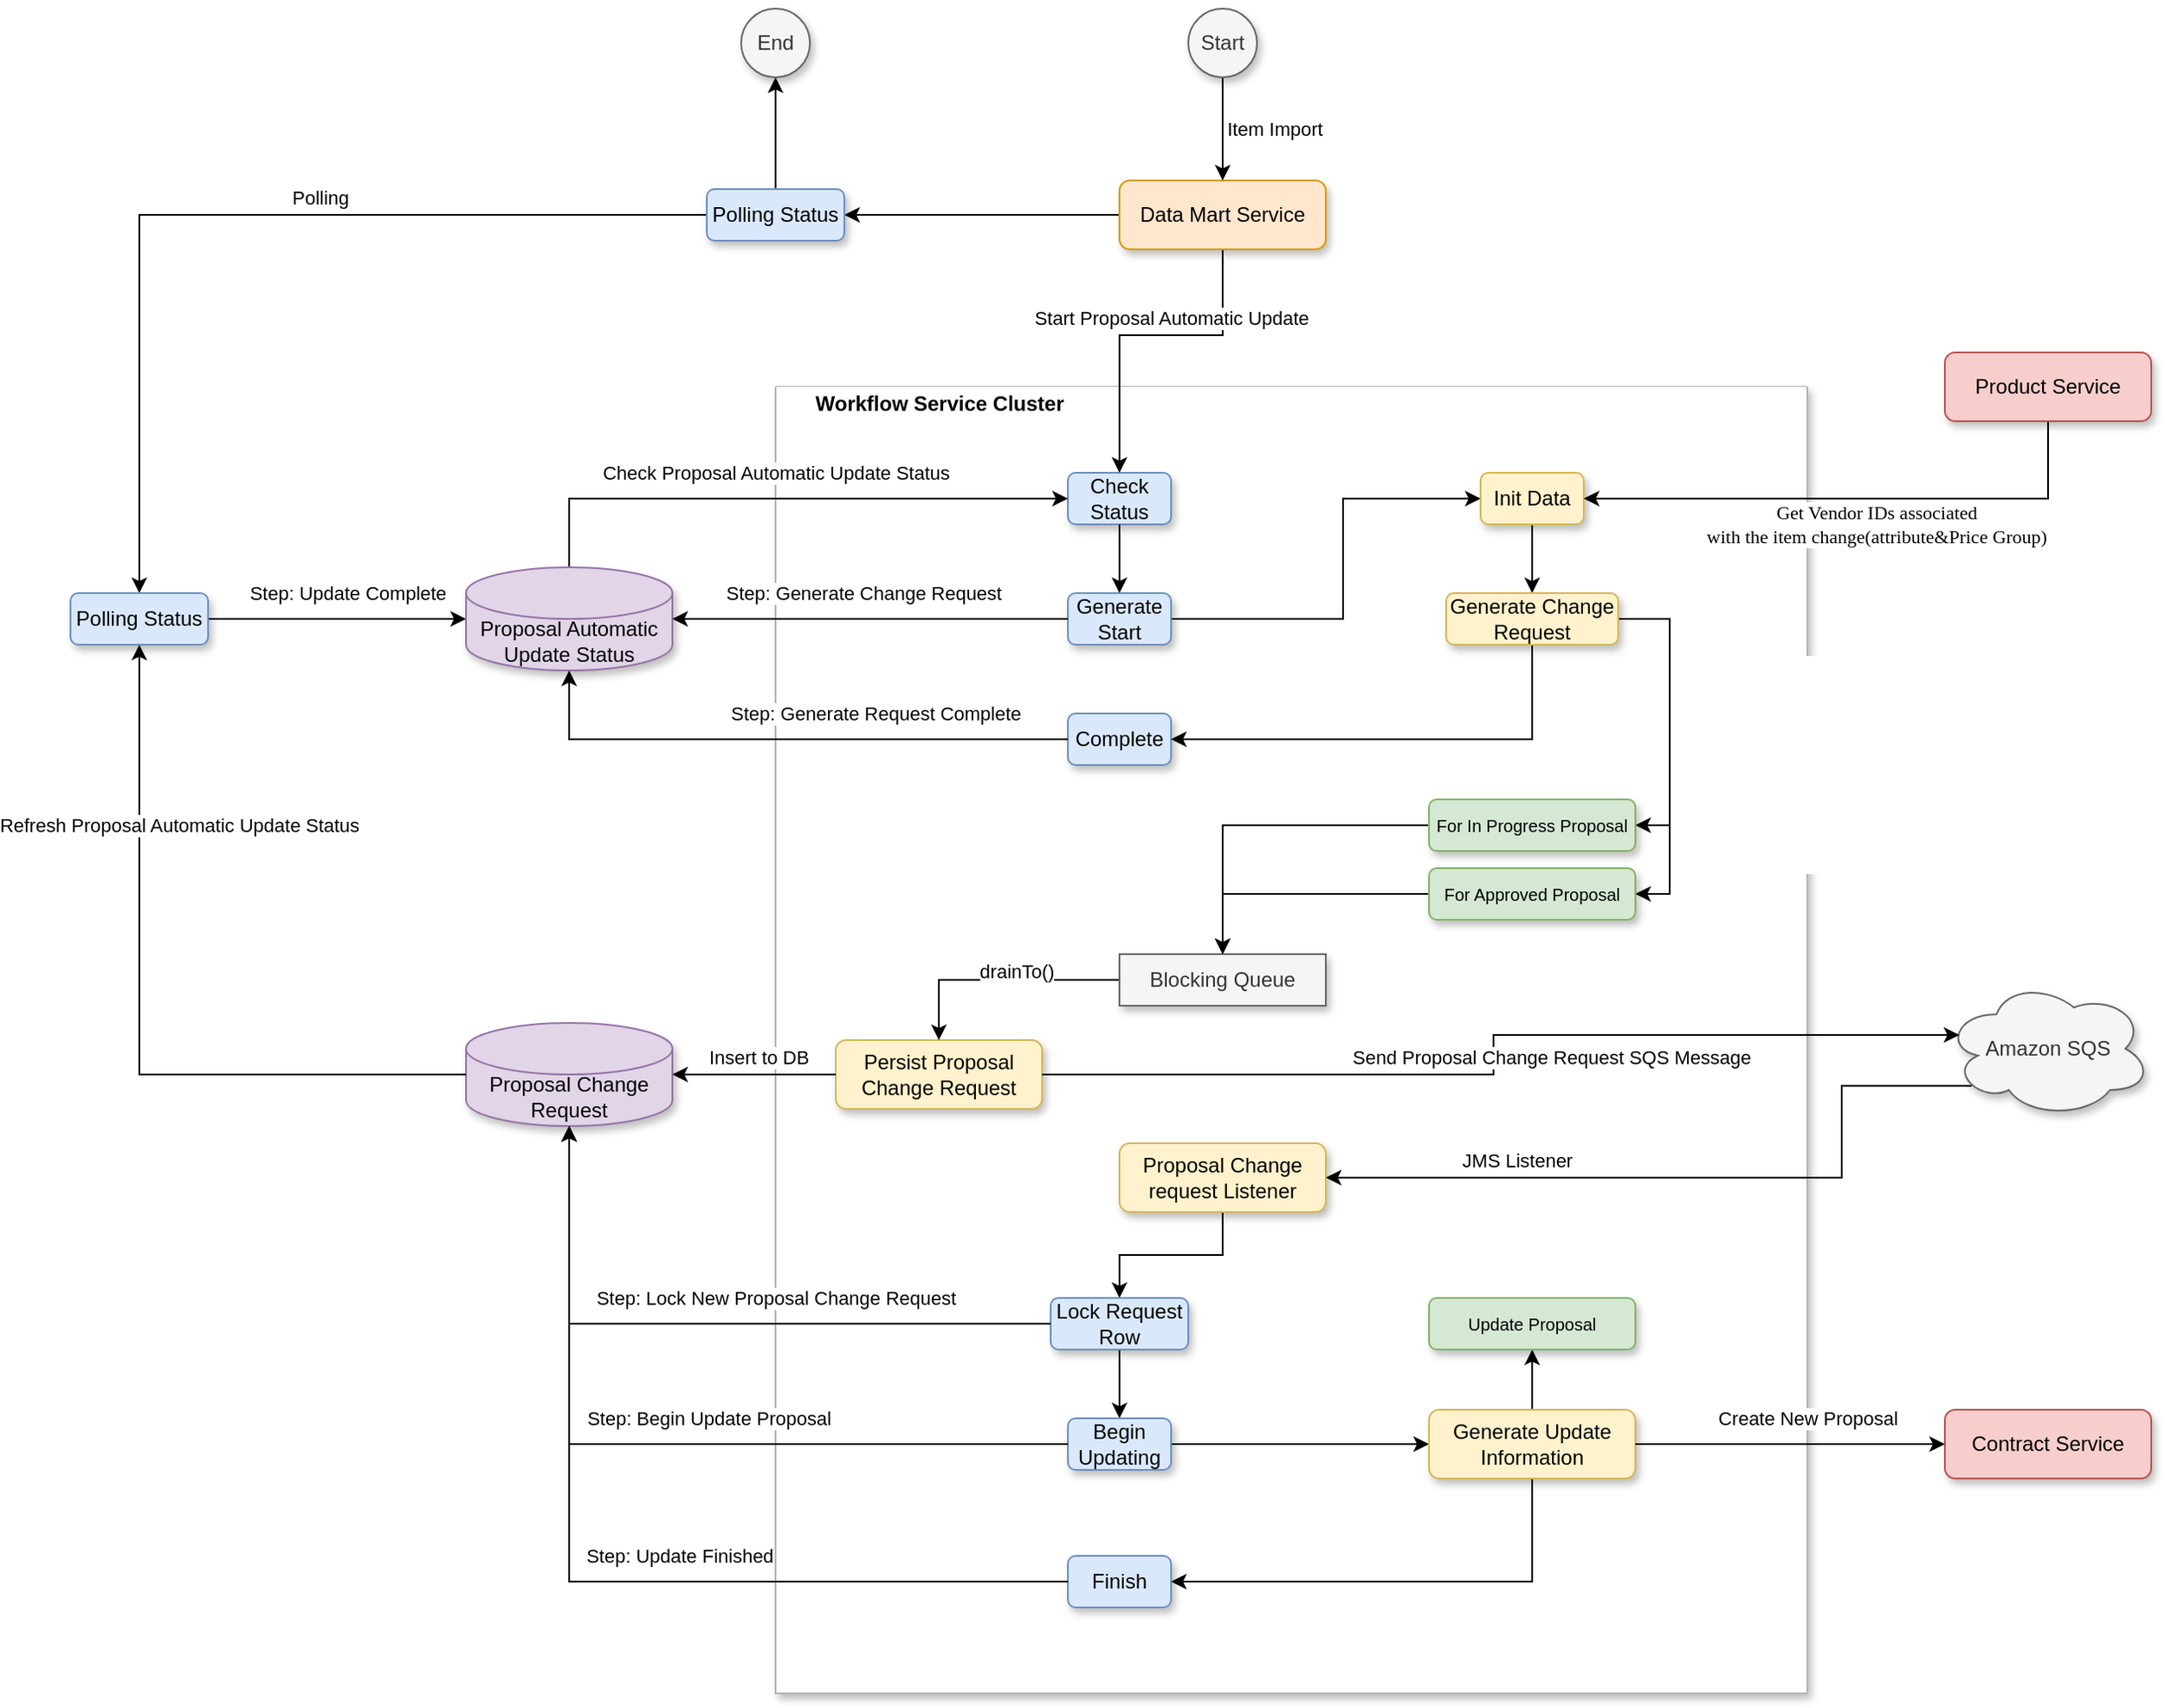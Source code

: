 <mxfile version="14.9.0" type="github">
  <diagram id="WuUDHX4D9Wj2sy13uxU2" name="Page-1">
    <mxGraphModel dx="2012" dy="735" grid="1" gridSize="10" guides="1" tooltips="1" connect="1" arrows="1" fold="1" page="1" pageScale="1" pageWidth="827" pageHeight="1169" math="0" shadow="0">
      <root>
        <mxCell id="0" />
        <mxCell id="1" parent="0" />
        <mxCell id="KioYTHHMgIBDGEMII4tl-15" value="" style="swimlane;startSize=0;verticalAlign=middle;shadow=1;fillColor=#f5f5f5;gradientDirection=west;swimlaneFillColor=#ffffff;fontColor=#333333;sketch=0;glass=0;strokeColor=#B3B3B3;" vertex="1" parent="1">
          <mxGeometry x="200" y="240" width="600" height="760" as="geometry">
            <mxRectangle x="340" y="320" width="50" height="40" as="alternateBounds" />
          </mxGeometry>
        </mxCell>
        <mxCell id="KioYTHHMgIBDGEMII4tl-18" value="&lt;font style=&quot;font-size: 12px&quot;&gt;&lt;b&gt;Workflow Service Cluster&lt;/b&gt;&lt;/font&gt;" style="text;html=1;align=center;verticalAlign=middle;resizable=0;points=[];autosize=1;strokeColor=none;shadow=0;" vertex="1" parent="KioYTHHMgIBDGEMII4tl-15">
          <mxGeometry x="15" width="160" height="20" as="geometry" />
        </mxCell>
        <mxCell id="KioYTHHMgIBDGEMII4tl-14" value="&lt;font style=&quot;font-size: 12px&quot;&gt;Check Status&lt;/font&gt;" style="rounded=1;whiteSpace=wrap;html=1;fillColor=#dae8fc;strokeColor=#6c8ebf;shadow=1;" vertex="1" parent="KioYTHHMgIBDGEMII4tl-15">
          <mxGeometry x="170" y="50" width="60" height="30" as="geometry" />
        </mxCell>
        <mxCell id="KioYTHHMgIBDGEMII4tl-62" style="edgeStyle=orthogonalEdgeStyle;rounded=0;orthogonalLoop=1;jettySize=auto;html=1;entryX=1;entryY=0.5;entryDx=0;entryDy=0;exitX=1;exitY=0.5;exitDx=0;exitDy=0;" edge="1" parent="KioYTHHMgIBDGEMII4tl-15" source="KioYTHHMgIBDGEMII4tl-78" target="KioYTHHMgIBDGEMII4tl-61">
          <mxGeometry relative="1" as="geometry" />
        </mxCell>
        <mxCell id="KioYTHHMgIBDGEMII4tl-63" style="edgeStyle=orthogonalEdgeStyle;rounded=0;orthogonalLoop=1;jettySize=auto;html=1;entryX=1;entryY=0.5;entryDx=0;entryDy=0;exitX=1;exitY=0.5;exitDx=0;exitDy=0;" edge="1" parent="KioYTHHMgIBDGEMII4tl-15" source="KioYTHHMgIBDGEMII4tl-78" target="KioYTHHMgIBDGEMII4tl-52">
          <mxGeometry relative="1" as="geometry" />
        </mxCell>
        <mxCell id="KioYTHHMgIBDGEMII4tl-71" style="edgeStyle=orthogonalEdgeStyle;rounded=0;orthogonalLoop=1;jettySize=auto;html=1;entryX=0;entryY=0.5;entryDx=0;entryDy=0;" edge="1" parent="KioYTHHMgIBDGEMII4tl-15" source="KioYTHHMgIBDGEMII4tl-32" target="KioYTHHMgIBDGEMII4tl-74">
          <mxGeometry relative="1" as="geometry">
            <Array as="points">
              <mxPoint x="330" y="135" />
              <mxPoint x="330" y="65" />
            </Array>
          </mxGeometry>
        </mxCell>
        <mxCell id="KioYTHHMgIBDGEMII4tl-32" value="Generate Start" style="whiteSpace=wrap;html=1;rounded=1;shadow=1;strokeColor=#6c8ebf;fillColor=#dae8fc;" vertex="1" parent="KioYTHHMgIBDGEMII4tl-15">
          <mxGeometry x="170" y="120" width="60" height="30" as="geometry" />
        </mxCell>
        <mxCell id="KioYTHHMgIBDGEMII4tl-33" value="" style="edgeStyle=orthogonalEdgeStyle;rounded=0;orthogonalLoop=1;jettySize=auto;html=1;" edge="1" parent="KioYTHHMgIBDGEMII4tl-15" source="KioYTHHMgIBDGEMII4tl-14" target="KioYTHHMgIBDGEMII4tl-32">
          <mxGeometry relative="1" as="geometry" />
        </mxCell>
        <mxCell id="KioYTHHMgIBDGEMII4tl-45" value="Persist Proposal Change Request" style="whiteSpace=wrap;html=1;rounded=1;shadow=1;strokeColor=#d6b656;fillColor=#fff2cc;" vertex="1" parent="KioYTHHMgIBDGEMII4tl-15">
          <mxGeometry x="35" y="380" width="120" height="40" as="geometry" />
        </mxCell>
        <mxCell id="KioYTHHMgIBDGEMII4tl-66" style="edgeStyle=orthogonalEdgeStyle;rounded=0;orthogonalLoop=1;jettySize=auto;html=1;entryX=0.5;entryY=0;entryDx=0;entryDy=0;" edge="1" parent="KioYTHHMgIBDGEMII4tl-15" source="KioYTHHMgIBDGEMII4tl-51" target="KioYTHHMgIBDGEMII4tl-45">
          <mxGeometry relative="1" as="geometry" />
        </mxCell>
        <mxCell id="KioYTHHMgIBDGEMII4tl-67" value="drainTo()" style="edgeLabel;html=1;align=center;verticalAlign=middle;resizable=0;points=[];" vertex="1" connectable="0" parent="KioYTHHMgIBDGEMII4tl-66">
          <mxGeometry x="-0.222" y="-1" relative="1" as="geometry">
            <mxPoint x="-6" y="-4" as="offset" />
          </mxGeometry>
        </mxCell>
        <mxCell id="KioYTHHMgIBDGEMII4tl-51" value="Blocking Queue" style="rounded=0;whiteSpace=wrap;html=1;shadow=1;glass=0;sketch=0;strokeColor=#666666;fillColor=#f5f5f5;verticalAlign=middle;fontColor=#333333;" vertex="1" parent="KioYTHHMgIBDGEMII4tl-15">
          <mxGeometry x="200" y="330" width="120" height="30" as="geometry" />
        </mxCell>
        <mxCell id="KioYTHHMgIBDGEMII4tl-81" style="edgeStyle=orthogonalEdgeStyle;rounded=0;orthogonalLoop=1;jettySize=auto;html=1;" edge="1" parent="KioYTHHMgIBDGEMII4tl-15" source="KioYTHHMgIBDGEMII4tl-52" target="KioYTHHMgIBDGEMII4tl-51">
          <mxGeometry relative="1" as="geometry" />
        </mxCell>
        <mxCell id="KioYTHHMgIBDGEMII4tl-52" value="&lt;font style=&quot;font-size: 10px&quot;&gt;For In Progress Proposal&lt;/font&gt;" style="whiteSpace=wrap;html=1;rounded=1;shadow=1;strokeColor=#82b366;fillColor=#d5e8d4;" vertex="1" parent="KioYTHHMgIBDGEMII4tl-15">
          <mxGeometry x="380" y="240" width="120" height="30" as="geometry" />
        </mxCell>
        <mxCell id="KioYTHHMgIBDGEMII4tl-82" style="edgeStyle=orthogonalEdgeStyle;rounded=0;orthogonalLoop=1;jettySize=auto;html=1;entryX=0.5;entryY=0;entryDx=0;entryDy=0;" edge="1" parent="KioYTHHMgIBDGEMII4tl-15" source="KioYTHHMgIBDGEMII4tl-61" target="KioYTHHMgIBDGEMII4tl-51">
          <mxGeometry relative="1" as="geometry" />
        </mxCell>
        <mxCell id="KioYTHHMgIBDGEMII4tl-61" value="&lt;font style=&quot;font-size: 10px&quot;&gt;For Approved Proposal&lt;/font&gt;" style="whiteSpace=wrap;html=1;rounded=1;shadow=1;strokeColor=#82b366;fillColor=#d5e8d4;" vertex="1" parent="KioYTHHMgIBDGEMII4tl-15">
          <mxGeometry x="380" y="280" width="120" height="30" as="geometry" />
        </mxCell>
        <mxCell id="KioYTHHMgIBDGEMII4tl-68" value="Complete" style="rounded=1;whiteSpace=wrap;html=1;fillColor=#dae8fc;strokeColor=#6c8ebf;shadow=1;" vertex="1" parent="KioYTHHMgIBDGEMII4tl-15">
          <mxGeometry x="170" y="190" width="60" height="30" as="geometry" />
        </mxCell>
        <mxCell id="KioYTHHMgIBDGEMII4tl-79" style="edgeStyle=orthogonalEdgeStyle;rounded=0;orthogonalLoop=1;jettySize=auto;html=1;entryX=0.5;entryY=0;entryDx=0;entryDy=0;" edge="1" parent="KioYTHHMgIBDGEMII4tl-15" source="KioYTHHMgIBDGEMII4tl-74" target="KioYTHHMgIBDGEMII4tl-78">
          <mxGeometry relative="1" as="geometry" />
        </mxCell>
        <mxCell id="KioYTHHMgIBDGEMII4tl-74" value="Init Data" style="whiteSpace=wrap;html=1;rounded=1;shadow=1;strokeColor=#d6b656;fillColor=#fff2cc;" vertex="1" parent="KioYTHHMgIBDGEMII4tl-15">
          <mxGeometry x="410" y="50" width="60" height="30" as="geometry" />
        </mxCell>
        <mxCell id="KioYTHHMgIBDGEMII4tl-80" style="edgeStyle=orthogonalEdgeStyle;rounded=0;orthogonalLoop=1;jettySize=auto;html=1;entryX=1;entryY=0.5;entryDx=0;entryDy=0;exitX=0.5;exitY=1;exitDx=0;exitDy=0;" edge="1" parent="KioYTHHMgIBDGEMII4tl-15" source="KioYTHHMgIBDGEMII4tl-78" target="KioYTHHMgIBDGEMII4tl-68">
          <mxGeometry relative="1" as="geometry" />
        </mxCell>
        <mxCell id="KioYTHHMgIBDGEMII4tl-78" value="Generate Change Request" style="whiteSpace=wrap;html=1;rounded=1;shadow=1;strokeColor=#d6b656;fillColor=#fff2cc;" vertex="1" parent="KioYTHHMgIBDGEMII4tl-15">
          <mxGeometry x="390" y="120" width="100" height="30" as="geometry" />
        </mxCell>
        <mxCell id="KioYTHHMgIBDGEMII4tl-89" style="edgeStyle=orthogonalEdgeStyle;rounded=0;orthogonalLoop=1;jettySize=auto;html=1;entryX=0.5;entryY=0;entryDx=0;entryDy=0;" edge="1" parent="KioYTHHMgIBDGEMII4tl-15" source="KioYTHHMgIBDGEMII4tl-85" target="KioYTHHMgIBDGEMII4tl-88">
          <mxGeometry relative="1" as="geometry" />
        </mxCell>
        <mxCell id="KioYTHHMgIBDGEMII4tl-85" value="Proposal Change request Listener" style="whiteSpace=wrap;html=1;rounded=1;shadow=1;strokeColor=#d6b656;fillColor=#fff2cc;" vertex="1" parent="KioYTHHMgIBDGEMII4tl-15">
          <mxGeometry x="200" y="440" width="120" height="40" as="geometry" />
        </mxCell>
        <mxCell id="KioYTHHMgIBDGEMII4tl-95" style="edgeStyle=orthogonalEdgeStyle;rounded=0;orthogonalLoop=1;jettySize=auto;html=1;entryX=0.5;entryY=0;entryDx=0;entryDy=0;" edge="1" parent="KioYTHHMgIBDGEMII4tl-15" source="KioYTHHMgIBDGEMII4tl-88" target="KioYTHHMgIBDGEMII4tl-92">
          <mxGeometry relative="1" as="geometry" />
        </mxCell>
        <mxCell id="KioYTHHMgIBDGEMII4tl-88" value="Lock Request Row" style="rounded=1;whiteSpace=wrap;html=1;fillColor=#dae8fc;strokeColor=#6c8ebf;shadow=1;" vertex="1" parent="KioYTHHMgIBDGEMII4tl-15">
          <mxGeometry x="160" y="530" width="80" height="30" as="geometry" />
        </mxCell>
        <mxCell id="KioYTHHMgIBDGEMII4tl-97" style="edgeStyle=orthogonalEdgeStyle;rounded=0;orthogonalLoop=1;jettySize=auto;html=1;entryX=0;entryY=0.5;entryDx=0;entryDy=0;" edge="1" parent="KioYTHHMgIBDGEMII4tl-15" source="KioYTHHMgIBDGEMII4tl-92" target="KioYTHHMgIBDGEMII4tl-96">
          <mxGeometry relative="1" as="geometry" />
        </mxCell>
        <mxCell id="KioYTHHMgIBDGEMII4tl-92" value="Begin Updating" style="rounded=1;whiteSpace=wrap;html=1;fillColor=#dae8fc;strokeColor=#6c8ebf;shadow=1;" vertex="1" parent="KioYTHHMgIBDGEMII4tl-15">
          <mxGeometry x="170" y="600" width="60" height="30" as="geometry" />
        </mxCell>
        <mxCell id="KioYTHHMgIBDGEMII4tl-102" style="edgeStyle=orthogonalEdgeStyle;rounded=0;orthogonalLoop=1;jettySize=auto;html=1;entryX=0.5;entryY=1;entryDx=0;entryDy=0;exitX=0.5;exitY=0;exitDx=0;exitDy=0;" edge="1" parent="KioYTHHMgIBDGEMII4tl-15" source="KioYTHHMgIBDGEMII4tl-96" target="KioYTHHMgIBDGEMII4tl-101">
          <mxGeometry relative="1" as="geometry" />
        </mxCell>
        <mxCell id="KioYTHHMgIBDGEMII4tl-108" style="edgeStyle=orthogonalEdgeStyle;rounded=0;orthogonalLoop=1;jettySize=auto;html=1;entryX=1;entryY=0.5;entryDx=0;entryDy=0;exitX=0.5;exitY=1;exitDx=0;exitDy=0;" edge="1" parent="KioYTHHMgIBDGEMII4tl-15" source="KioYTHHMgIBDGEMII4tl-96" target="KioYTHHMgIBDGEMII4tl-98">
          <mxGeometry relative="1" as="geometry" />
        </mxCell>
        <mxCell id="KioYTHHMgIBDGEMII4tl-96" value="Generate Update Information" style="whiteSpace=wrap;html=1;rounded=1;shadow=1;strokeColor=#d6b656;fillColor=#fff2cc;" vertex="1" parent="KioYTHHMgIBDGEMII4tl-15">
          <mxGeometry x="380" y="595" width="120" height="40" as="geometry" />
        </mxCell>
        <mxCell id="KioYTHHMgIBDGEMII4tl-98" value="Finish" style="rounded=1;whiteSpace=wrap;html=1;fillColor=#dae8fc;strokeColor=#6c8ebf;shadow=1;" vertex="1" parent="KioYTHHMgIBDGEMII4tl-15">
          <mxGeometry x="170" y="680" width="60" height="30" as="geometry" />
        </mxCell>
        <mxCell id="KioYTHHMgIBDGEMII4tl-101" value="&lt;font style=&quot;font-size: 10px&quot;&gt;Update Proposal&lt;/font&gt;" style="whiteSpace=wrap;html=1;rounded=1;shadow=1;strokeColor=#82b366;fillColor=#d5e8d4;" vertex="1" parent="KioYTHHMgIBDGEMII4tl-15">
          <mxGeometry x="380" y="530" width="120" height="30" as="geometry" />
        </mxCell>
        <mxCell id="KioYTHHMgIBDGEMII4tl-86" style="edgeStyle=orthogonalEdgeStyle;rounded=0;orthogonalLoop=1;jettySize=auto;html=1;entryX=1;entryY=0.5;entryDx=0;entryDy=0;exitX=0.13;exitY=0.77;exitDx=0;exitDy=0;exitPerimeter=0;" edge="1" parent="1" source="KioYTHHMgIBDGEMII4tl-1" target="KioYTHHMgIBDGEMII4tl-85">
          <mxGeometry relative="1" as="geometry">
            <Array as="points">
              <mxPoint x="820" y="647" />
              <mxPoint x="820" y="700" />
            </Array>
          </mxGeometry>
        </mxCell>
        <mxCell id="KioYTHHMgIBDGEMII4tl-87" value="JMS Listener" style="edgeLabel;html=1;align=center;verticalAlign=middle;resizable=0;points=[];" vertex="1" connectable="0" parent="KioYTHHMgIBDGEMII4tl-86">
          <mxGeometry x="0.484" y="-1" relative="1" as="geometry">
            <mxPoint y="-9" as="offset" />
          </mxGeometry>
        </mxCell>
        <mxCell id="KioYTHHMgIBDGEMII4tl-1" value="Amazon SQS" style="ellipse;shape=cloud;whiteSpace=wrap;html=1;fillColor=#f5f5f5;strokeColor=#666666;shadow=1;fontColor=#333333;" vertex="1" parent="1">
          <mxGeometry x="880" y="585" width="120" height="80" as="geometry" />
        </mxCell>
        <mxCell id="KioYTHHMgIBDGEMII4tl-19" style="edgeStyle=orthogonalEdgeStyle;rounded=0;orthogonalLoop=1;jettySize=auto;html=1;entryX=0.5;entryY=0;entryDx=0;entryDy=0;exitX=0.5;exitY=1;exitDx=0;exitDy=0;" edge="1" parent="1" source="KioYTHHMgIBDGEMII4tl-5" target="KioYTHHMgIBDGEMII4tl-14">
          <mxGeometry relative="1" as="geometry">
            <mxPoint x="380" y="60" as="targetPoint" />
            <Array as="points">
              <mxPoint x="460" y="210" />
              <mxPoint x="400" y="210" />
            </Array>
          </mxGeometry>
        </mxCell>
        <mxCell id="KioYTHHMgIBDGEMII4tl-20" value="Start Proposal Automatic Update" style="edgeLabel;html=1;align=center;verticalAlign=middle;resizable=0;points=[];" vertex="1" connectable="0" parent="KioYTHHMgIBDGEMII4tl-19">
          <mxGeometry x="0.334" y="2" relative="1" as="geometry">
            <mxPoint x="28" y="-27" as="offset" />
          </mxGeometry>
        </mxCell>
        <mxCell id="KioYTHHMgIBDGEMII4tl-109" style="edgeStyle=orthogonalEdgeStyle;rounded=0;orthogonalLoop=1;jettySize=auto;html=1;entryX=1;entryY=0.5;entryDx=0;entryDy=0;" edge="1" parent="1" source="KioYTHHMgIBDGEMII4tl-5" target="KioYTHHMgIBDGEMII4tl-110">
          <mxGeometry relative="1" as="geometry">
            <mxPoint x="230" y="140" as="targetPoint" />
          </mxGeometry>
        </mxCell>
        <mxCell id="KioYTHHMgIBDGEMII4tl-5" value="Data Mart Service" style="rounded=1;whiteSpace=wrap;html=1;fillColor=#ffe6cc;strokeColor=#d79b00;shadow=1;" vertex="1" parent="1">
          <mxGeometry x="400" y="120" width="120" height="40" as="geometry" />
        </mxCell>
        <mxCell id="KioYTHHMgIBDGEMII4tl-7" style="edgeStyle=orthogonalEdgeStyle;rounded=0;orthogonalLoop=1;jettySize=auto;html=1;entryX=0.5;entryY=0;entryDx=0;entryDy=0;" edge="1" parent="1" source="KioYTHHMgIBDGEMII4tl-6" target="KioYTHHMgIBDGEMII4tl-5">
          <mxGeometry relative="1" as="geometry" />
        </mxCell>
        <mxCell id="KioYTHHMgIBDGEMII4tl-8" value="Item Import" style="edgeLabel;html=1;align=center;verticalAlign=middle;resizable=0;points=[];" vertex="1" connectable="0" parent="KioYTHHMgIBDGEMII4tl-7">
          <mxGeometry x="-0.306" relative="1" as="geometry">
            <mxPoint x="30" y="9" as="offset" />
          </mxGeometry>
        </mxCell>
        <mxCell id="KioYTHHMgIBDGEMII4tl-6" value="Start" style="ellipse;whiteSpace=wrap;html=1;aspect=fixed;fillColor=#f5f5f5;strokeColor=#666666;fontColor=#333333;shadow=1;" vertex="1" parent="1">
          <mxGeometry x="440" y="20" width="40" height="40" as="geometry" />
        </mxCell>
        <mxCell id="KioYTHHMgIBDGEMII4tl-76" style="edgeStyle=orthogonalEdgeStyle;rounded=0;orthogonalLoop=1;jettySize=auto;html=1;entryX=1;entryY=0.5;entryDx=0;entryDy=0;exitX=0.5;exitY=1;exitDx=0;exitDy=0;" edge="1" parent="1" source="KioYTHHMgIBDGEMII4tl-13" target="KioYTHHMgIBDGEMII4tl-74">
          <mxGeometry relative="1" as="geometry">
            <Array as="points">
              <mxPoint x="940" y="305" />
            </Array>
          </mxGeometry>
        </mxCell>
        <mxCell id="KioYTHHMgIBDGEMII4tl-77" value="&lt;span style=&quot;font-family: &amp;#34;verdana&amp;#34;&quot;&gt;Get Vendor IDs associated &lt;br&gt;with the item change(attribute&amp;amp;Price Group)&lt;/span&gt;" style="edgeLabel;html=1;align=center;verticalAlign=middle;resizable=0;points=[];" vertex="1" connectable="0" parent="KioYTHHMgIBDGEMII4tl-76">
          <mxGeometry x="-0.311" y="-1" relative="1" as="geometry">
            <mxPoint x="-37" y="16" as="offset" />
          </mxGeometry>
        </mxCell>
        <mxCell id="KioYTHHMgIBDGEMII4tl-13" value="Product Service" style="rounded=1;whiteSpace=wrap;html=1;verticalAlign=middle;fillColor=#f8cecc;strokeColor=#b85450;shadow=1;" vertex="1" parent="1">
          <mxGeometry x="880" y="220" width="120" height="40" as="geometry" />
        </mxCell>
        <mxCell id="KioYTHHMgIBDGEMII4tl-21" value="Proposal Change Request" style="shape=cylinder3;whiteSpace=wrap;html=1;boundedLbl=1;backgroundOutline=1;size=15;shadow=1;fillColor=#e1d5e7;verticalAlign=middle;strokeColor=#9673a6;" vertex="1" parent="1">
          <mxGeometry x="20" y="610" width="120" height="60" as="geometry" />
        </mxCell>
        <mxCell id="KioYTHHMgIBDGEMII4tl-30" style="edgeStyle=orthogonalEdgeStyle;rounded=0;orthogonalLoop=1;jettySize=auto;html=1;entryX=0;entryY=0.5;entryDx=0;entryDy=0;exitX=0.5;exitY=0;exitDx=0;exitDy=0;exitPerimeter=0;" edge="1" parent="1" source="KioYTHHMgIBDGEMII4tl-27" target="KioYTHHMgIBDGEMII4tl-14">
          <mxGeometry relative="1" as="geometry" />
        </mxCell>
        <mxCell id="KioYTHHMgIBDGEMII4tl-31" value="Check Proposal Automatic Update Status" style="edgeLabel;html=1;align=center;verticalAlign=middle;resizable=0;points=[];" vertex="1" connectable="0" parent="KioYTHHMgIBDGEMII4tl-30">
          <mxGeometry x="-0.181" y="2" relative="1" as="geometry">
            <mxPoint x="25" y="-13" as="offset" />
          </mxGeometry>
        </mxCell>
        <mxCell id="KioYTHHMgIBDGEMII4tl-111" style="edgeStyle=orthogonalEdgeStyle;rounded=0;orthogonalLoop=1;jettySize=auto;html=1;exitX=0;exitY=0.5;exitDx=0;exitDy=0;exitPerimeter=0;entryX=0.5;entryY=1;entryDx=0;entryDy=0;" edge="1" parent="1" source="KioYTHHMgIBDGEMII4tl-21" target="KioYTHHMgIBDGEMII4tl-116">
          <mxGeometry relative="1" as="geometry">
            <mxPoint x="-70.0" y="650" as="sourcePoint" />
            <mxPoint x="-150" y="480" as="targetPoint" />
            <Array as="points">
              <mxPoint x="-170" y="640" />
            </Array>
          </mxGeometry>
        </mxCell>
        <mxCell id="KioYTHHMgIBDGEMII4tl-114" value="Refresh Proposal Automatic Update Status" style="edgeLabel;html=1;align=center;verticalAlign=middle;resizable=0;points=[];" vertex="1" connectable="0" parent="KioYTHHMgIBDGEMII4tl-111">
          <mxGeometry x="-0.212" y="-4" relative="1" as="geometry">
            <mxPoint x="6" y="-141" as="offset" />
          </mxGeometry>
        </mxCell>
        <mxCell id="KioYTHHMgIBDGEMII4tl-27" value="Proposal Automatic Update Status" style="shape=cylinder3;whiteSpace=wrap;html=1;boundedLbl=1;backgroundOutline=1;size=15;shadow=1;fillColor=#e1d5e7;verticalAlign=middle;strokeColor=#9673a6;" vertex="1" parent="1">
          <mxGeometry x="20" y="345" width="120" height="60" as="geometry" />
        </mxCell>
        <mxCell id="KioYTHHMgIBDGEMII4tl-34" style="edgeStyle=orthogonalEdgeStyle;rounded=0;orthogonalLoop=1;jettySize=auto;html=1;entryX=1;entryY=0.5;entryDx=0;entryDy=0;entryPerimeter=0;" edge="1" parent="1" source="KioYTHHMgIBDGEMII4tl-32" target="KioYTHHMgIBDGEMII4tl-27">
          <mxGeometry relative="1" as="geometry" />
        </mxCell>
        <mxCell id="KioYTHHMgIBDGEMII4tl-35" value="Step: Generate Change Request" style="edgeLabel;html=1;align=center;verticalAlign=middle;resizable=0;points=[];" vertex="1" connectable="0" parent="KioYTHHMgIBDGEMII4tl-34">
          <mxGeometry x="-0.151" y="-1" relative="1" as="geometry">
            <mxPoint x="-22" y="-14" as="offset" />
          </mxGeometry>
        </mxCell>
        <mxCell id="KioYTHHMgIBDGEMII4tl-46" style="edgeStyle=orthogonalEdgeStyle;rounded=0;orthogonalLoop=1;jettySize=auto;html=1;entryX=1;entryY=0.5;entryDx=0;entryDy=0;entryPerimeter=0;" edge="1" parent="1" source="KioYTHHMgIBDGEMII4tl-45" target="KioYTHHMgIBDGEMII4tl-21">
          <mxGeometry relative="1" as="geometry" />
        </mxCell>
        <mxCell id="KioYTHHMgIBDGEMII4tl-47" value="Insert to DB" style="edgeLabel;html=1;align=center;verticalAlign=middle;resizable=0;points=[];" vertex="1" connectable="0" parent="KioYTHHMgIBDGEMII4tl-46">
          <mxGeometry x="-0.265" y="3" relative="1" as="geometry">
            <mxPoint x="-10" y="-13" as="offset" />
          </mxGeometry>
        </mxCell>
        <mxCell id="KioYTHHMgIBDGEMII4tl-72" style="edgeStyle=orthogonalEdgeStyle;rounded=0;orthogonalLoop=1;jettySize=auto;html=1;entryX=0.5;entryY=1;entryDx=0;entryDy=0;entryPerimeter=0;" edge="1" parent="1" source="KioYTHHMgIBDGEMII4tl-68" target="KioYTHHMgIBDGEMII4tl-27">
          <mxGeometry relative="1" as="geometry" />
        </mxCell>
        <mxCell id="KioYTHHMgIBDGEMII4tl-73" value="Step: Generate Request Complete" style="edgeLabel;html=1;align=center;verticalAlign=middle;resizable=0;points=[];" vertex="1" connectable="0" parent="KioYTHHMgIBDGEMII4tl-72">
          <mxGeometry x="-0.147" relative="1" as="geometry">
            <mxPoint x="28" y="-15" as="offset" />
          </mxGeometry>
        </mxCell>
        <mxCell id="KioYTHHMgIBDGEMII4tl-83" style="edgeStyle=orthogonalEdgeStyle;rounded=0;orthogonalLoop=1;jettySize=auto;html=1;entryX=0.07;entryY=0.4;entryDx=0;entryDy=0;entryPerimeter=0;" edge="1" parent="1" source="KioYTHHMgIBDGEMII4tl-45" target="KioYTHHMgIBDGEMII4tl-1">
          <mxGeometry relative="1" as="geometry" />
        </mxCell>
        <mxCell id="KioYTHHMgIBDGEMII4tl-84" value="Send Proposal Change Request SQS Message" style="edgeLabel;html=1;align=center;verticalAlign=middle;resizable=0;points=[];" vertex="1" connectable="0" parent="KioYTHHMgIBDGEMII4tl-83">
          <mxGeometry x="-0.236" y="-3" relative="1" as="geometry">
            <mxPoint x="83" y="-13" as="offset" />
          </mxGeometry>
        </mxCell>
        <mxCell id="KioYTHHMgIBDGEMII4tl-90" style="edgeStyle=orthogonalEdgeStyle;rounded=0;orthogonalLoop=1;jettySize=auto;html=1;entryX=0.5;entryY=1;entryDx=0;entryDy=0;entryPerimeter=0;" edge="1" parent="1" source="KioYTHHMgIBDGEMII4tl-88" target="KioYTHHMgIBDGEMII4tl-21">
          <mxGeometry relative="1" as="geometry" />
        </mxCell>
        <mxCell id="KioYTHHMgIBDGEMII4tl-91" value="Step: Lock New Proposal Change Request" style="edgeLabel;html=1;align=center;verticalAlign=middle;resizable=0;points=[];" vertex="1" connectable="0" parent="KioYTHHMgIBDGEMII4tl-90">
          <mxGeometry x="0.004" y="2" relative="1" as="geometry">
            <mxPoint x="38" y="-17" as="offset" />
          </mxGeometry>
        </mxCell>
        <mxCell id="KioYTHHMgIBDGEMII4tl-93" style="edgeStyle=orthogonalEdgeStyle;rounded=0;orthogonalLoop=1;jettySize=auto;html=1;" edge="1" parent="1" source="KioYTHHMgIBDGEMII4tl-92" target="KioYTHHMgIBDGEMII4tl-21">
          <mxGeometry relative="1" as="geometry" />
        </mxCell>
        <mxCell id="KioYTHHMgIBDGEMII4tl-94" value="Step: Begin Update Proposal" style="edgeLabel;html=1;align=center;verticalAlign=middle;resizable=0;points=[];" vertex="1" connectable="0" parent="KioYTHHMgIBDGEMII4tl-93">
          <mxGeometry x="-0.029" relative="1" as="geometry">
            <mxPoint x="21" y="-15" as="offset" />
          </mxGeometry>
        </mxCell>
        <mxCell id="KioYTHHMgIBDGEMII4tl-99" style="edgeStyle=orthogonalEdgeStyle;rounded=0;orthogonalLoop=1;jettySize=auto;html=1;entryX=0.5;entryY=1;entryDx=0;entryDy=0;entryPerimeter=0;" edge="1" parent="1" source="KioYTHHMgIBDGEMII4tl-98" target="KioYTHHMgIBDGEMII4tl-21">
          <mxGeometry relative="1" as="geometry" />
        </mxCell>
        <mxCell id="KioYTHHMgIBDGEMII4tl-100" value="Step: Update Finished" style="edgeLabel;html=1;align=center;verticalAlign=middle;resizable=0;points=[];" vertex="1" connectable="0" parent="KioYTHHMgIBDGEMII4tl-99">
          <mxGeometry x="-0.183" y="-2" relative="1" as="geometry">
            <mxPoint y="-13" as="offset" />
          </mxGeometry>
        </mxCell>
        <mxCell id="KioYTHHMgIBDGEMII4tl-105" value="Contract Service" style="rounded=1;whiteSpace=wrap;html=1;verticalAlign=middle;fillColor=#f8cecc;strokeColor=#b85450;shadow=1;" vertex="1" parent="1">
          <mxGeometry x="880" y="835" width="120" height="40" as="geometry" />
        </mxCell>
        <mxCell id="KioYTHHMgIBDGEMII4tl-106" style="edgeStyle=orthogonalEdgeStyle;rounded=0;orthogonalLoop=1;jettySize=auto;html=1;entryX=0;entryY=0.5;entryDx=0;entryDy=0;" edge="1" parent="1" source="KioYTHHMgIBDGEMII4tl-96" target="KioYTHHMgIBDGEMII4tl-105">
          <mxGeometry relative="1" as="geometry" />
        </mxCell>
        <mxCell id="KioYTHHMgIBDGEMII4tl-107" value="Create New Proposal" style="edgeLabel;html=1;align=center;verticalAlign=middle;resizable=0;points=[];" vertex="1" connectable="0" parent="KioYTHHMgIBDGEMII4tl-106">
          <mxGeometry x="0.324" relative="1" as="geometry">
            <mxPoint x="-19" y="-15" as="offset" />
          </mxGeometry>
        </mxCell>
        <mxCell id="KioYTHHMgIBDGEMII4tl-113" style="edgeStyle=orthogonalEdgeStyle;rounded=0;orthogonalLoop=1;jettySize=auto;html=1;entryX=0.5;entryY=1;entryDx=0;entryDy=0;" edge="1" parent="1" source="KioYTHHMgIBDGEMII4tl-110" target="KioYTHHMgIBDGEMII4tl-112">
          <mxGeometry relative="1" as="geometry" />
        </mxCell>
        <mxCell id="KioYTHHMgIBDGEMII4tl-118" style="edgeStyle=orthogonalEdgeStyle;rounded=0;orthogonalLoop=1;jettySize=auto;html=1;entryX=0.5;entryY=0;entryDx=0;entryDy=0;" edge="1" parent="1" source="KioYTHHMgIBDGEMII4tl-110" target="KioYTHHMgIBDGEMII4tl-116">
          <mxGeometry relative="1" as="geometry" />
        </mxCell>
        <mxCell id="KioYTHHMgIBDGEMII4tl-119" value="Polling" style="edgeLabel;html=1;align=center;verticalAlign=middle;resizable=0;points=[];" vertex="1" connectable="0" parent="KioYTHHMgIBDGEMII4tl-118">
          <mxGeometry x="-0.182" relative="1" as="geometry">
            <mxPoint y="-10" as="offset" />
          </mxGeometry>
        </mxCell>
        <mxCell id="KioYTHHMgIBDGEMII4tl-110" value="Polling Status" style="rounded=1;whiteSpace=wrap;html=1;fillColor=#dae8fc;strokeColor=#6c8ebf;shadow=1;" vertex="1" parent="1">
          <mxGeometry x="160" y="125" width="80" height="30" as="geometry" />
        </mxCell>
        <mxCell id="KioYTHHMgIBDGEMII4tl-112" value="End" style="ellipse;whiteSpace=wrap;html=1;aspect=fixed;fillColor=#f5f5f5;strokeColor=#666666;fontColor=#333333;shadow=1;" vertex="1" parent="1">
          <mxGeometry x="180" y="20" width="40" height="40" as="geometry" />
        </mxCell>
        <mxCell id="KioYTHHMgIBDGEMII4tl-120" style="edgeStyle=orthogonalEdgeStyle;rounded=0;orthogonalLoop=1;jettySize=auto;html=1;entryX=0;entryY=0.5;entryDx=0;entryDy=0;entryPerimeter=0;" edge="1" parent="1" source="KioYTHHMgIBDGEMII4tl-116" target="KioYTHHMgIBDGEMII4tl-27">
          <mxGeometry relative="1" as="geometry" />
        </mxCell>
        <mxCell id="KioYTHHMgIBDGEMII4tl-122" value="Step: Update Complete" style="edgeLabel;html=1;align=center;verticalAlign=middle;resizable=0;points=[];" vertex="1" connectable="0" parent="KioYTHHMgIBDGEMII4tl-120">
          <mxGeometry x="-0.3" y="1" relative="1" as="geometry">
            <mxPoint x="28" y="-14" as="offset" />
          </mxGeometry>
        </mxCell>
        <mxCell id="KioYTHHMgIBDGEMII4tl-116" value="Polling Status" style="rounded=1;whiteSpace=wrap;html=1;fillColor=#dae8fc;strokeColor=#6c8ebf;shadow=1;" vertex="1" parent="1">
          <mxGeometry x="-210" y="360" width="80" height="30" as="geometry" />
        </mxCell>
      </root>
    </mxGraphModel>
  </diagram>
</mxfile>
